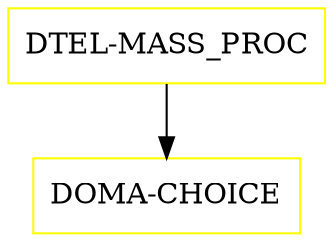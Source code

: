 digraph G {
  "DTEL-MASS_PROC" [shape=box,color=yellow];
  "DOMA-CHOICE" [shape=box,color=yellow,URL="./DOMA_CHOICE.html"];
  "DTEL-MASS_PROC" -> "DOMA-CHOICE";
}
